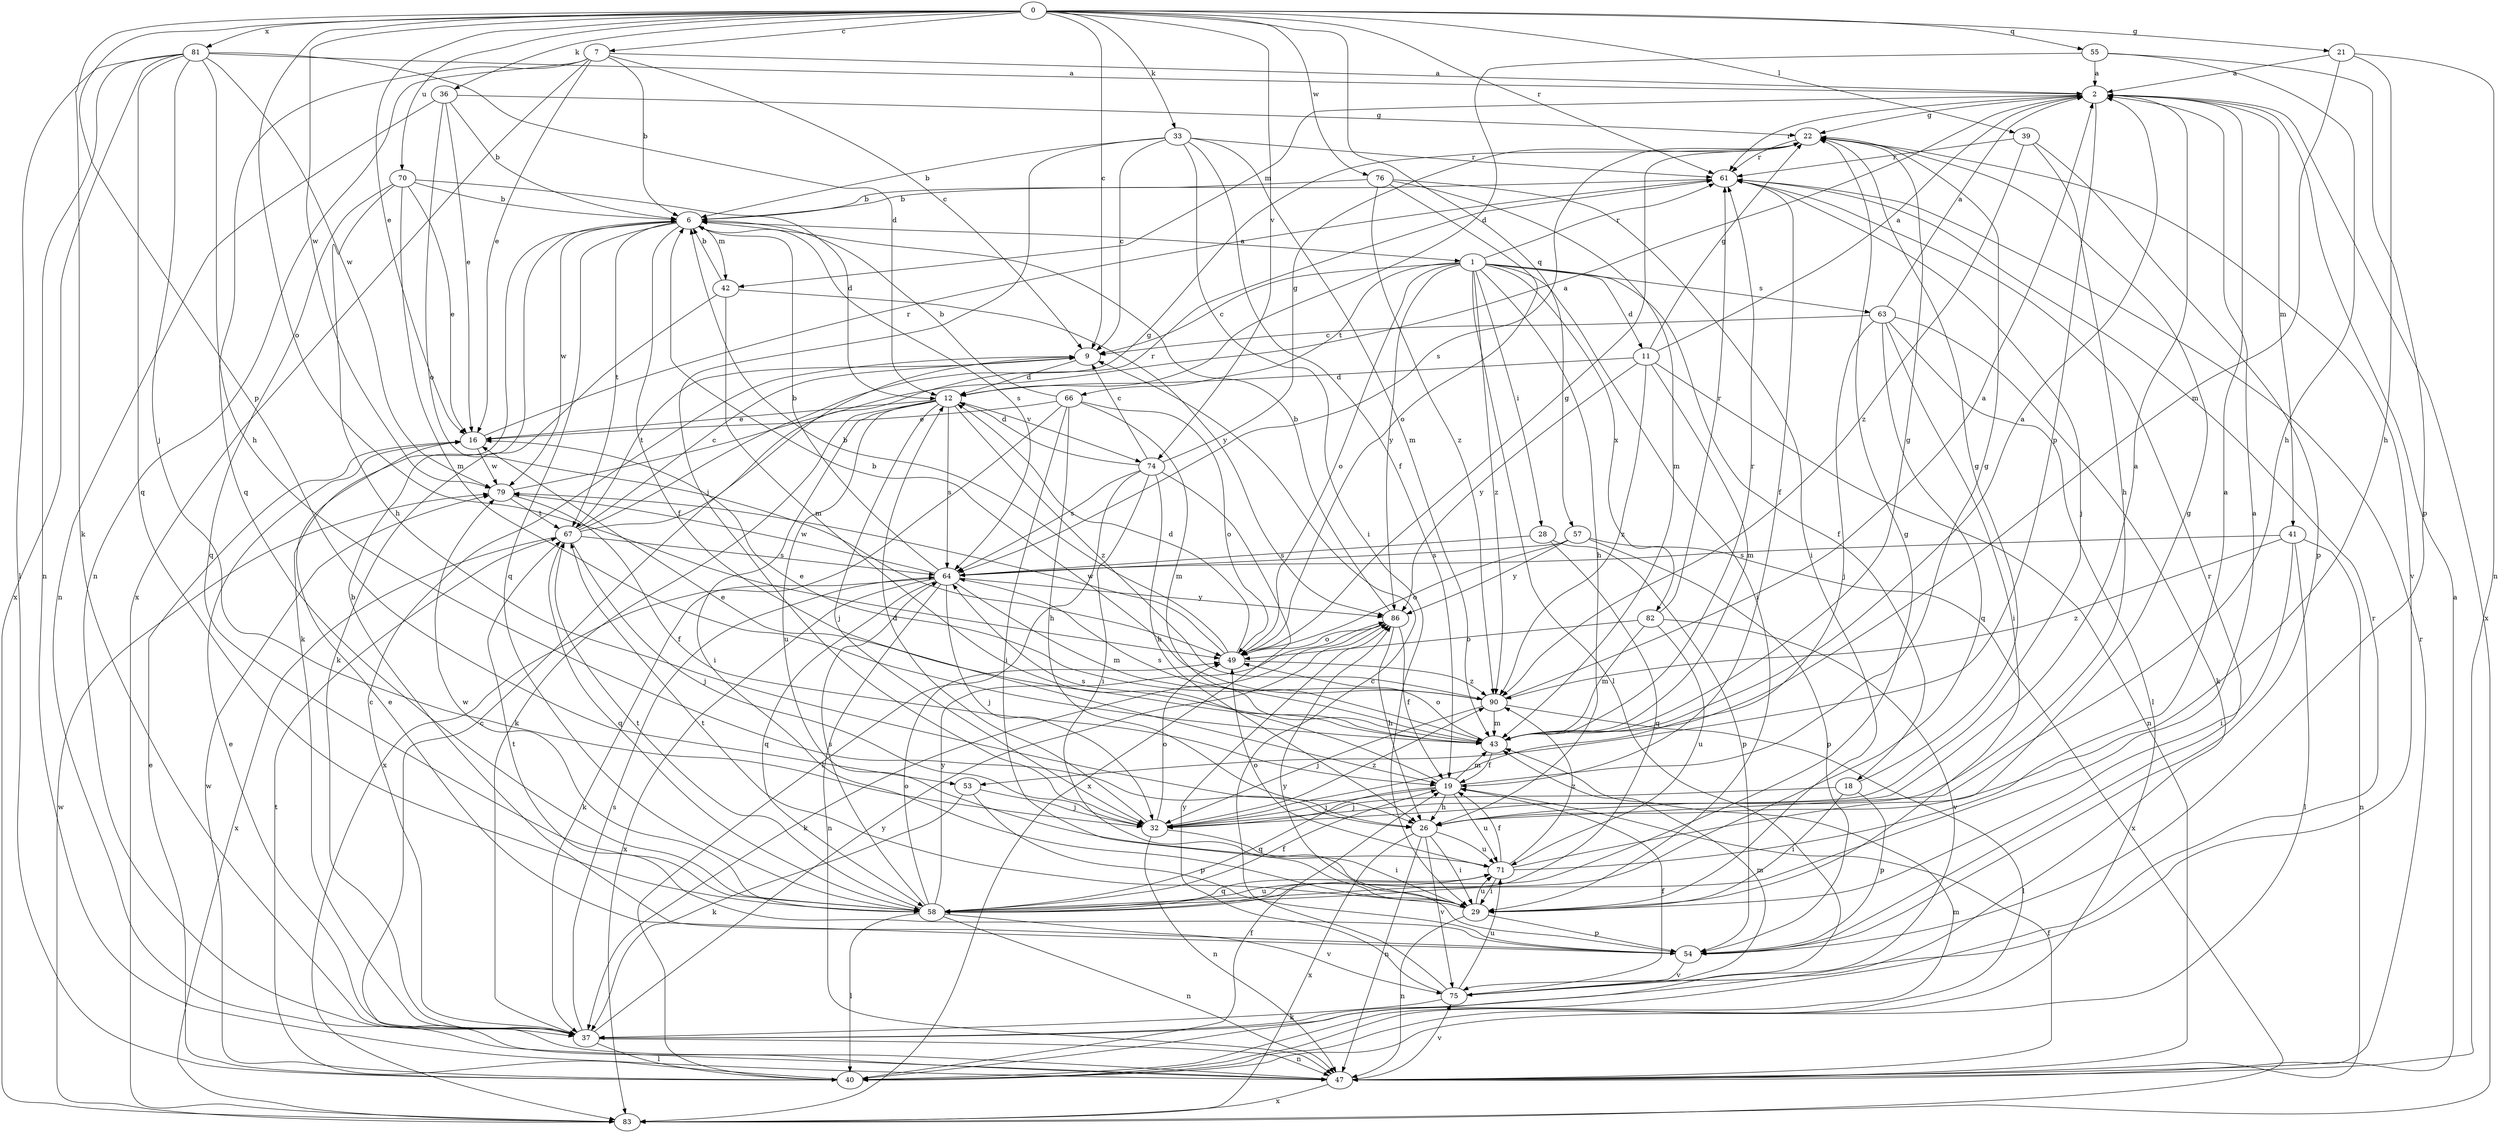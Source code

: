 strict digraph  {
0;
1;
2;
6;
7;
9;
11;
12;
16;
18;
19;
21;
22;
26;
28;
29;
32;
33;
36;
37;
39;
40;
41;
42;
43;
47;
49;
53;
54;
55;
57;
58;
61;
63;
64;
66;
67;
70;
71;
74;
75;
76;
79;
81;
82;
83;
86;
90;
0 -> 7  [label=c];
0 -> 9  [label=c];
0 -> 16  [label=e];
0 -> 21  [label=g];
0 -> 33  [label=k];
0 -> 36  [label=k];
0 -> 37  [label=k];
0 -> 39  [label=l];
0 -> 49  [label=o];
0 -> 53  [label=p];
0 -> 55  [label=q];
0 -> 57  [label=q];
0 -> 61  [label=r];
0 -> 70  [label=u];
0 -> 74  [label=v];
0 -> 76  [label=w];
0 -> 79  [label=w];
0 -> 81  [label=x];
1 -> 9  [label=c];
1 -> 11  [label=d];
1 -> 18  [label=f];
1 -> 26  [label=h];
1 -> 28  [label=i];
1 -> 29  [label=i];
1 -> 40  [label=l];
1 -> 49  [label=o];
1 -> 61  [label=r];
1 -> 63  [label=s];
1 -> 66  [label=t];
1 -> 82  [label=x];
1 -> 86  [label=y];
1 -> 90  [label=z];
2 -> 22  [label=g];
2 -> 41  [label=m];
2 -> 42  [label=m];
2 -> 53  [label=p];
2 -> 61  [label=r];
2 -> 83  [label=x];
6 -> 1  [label=a];
6 -> 19  [label=f];
6 -> 37  [label=k];
6 -> 42  [label=m];
6 -> 58  [label=q];
6 -> 64  [label=s];
6 -> 67  [label=t];
6 -> 79  [label=w];
7 -> 2  [label=a];
7 -> 6  [label=b];
7 -> 9  [label=c];
7 -> 16  [label=e];
7 -> 47  [label=n];
7 -> 58  [label=q];
7 -> 83  [label=x];
9 -> 12  [label=d];
9 -> 67  [label=t];
11 -> 2  [label=a];
11 -> 12  [label=d];
11 -> 22  [label=g];
11 -> 43  [label=m];
11 -> 47  [label=n];
11 -> 86  [label=y];
11 -> 90  [label=z];
12 -> 16  [label=e];
12 -> 29  [label=i];
12 -> 32  [label=j];
12 -> 37  [label=k];
12 -> 64  [label=s];
12 -> 71  [label=u];
12 -> 74  [label=v];
12 -> 90  [label=z];
16 -> 61  [label=r];
16 -> 79  [label=w];
18 -> 22  [label=g];
18 -> 29  [label=i];
18 -> 32  [label=j];
18 -> 54  [label=p];
19 -> 22  [label=g];
19 -> 26  [label=h];
19 -> 32  [label=j];
19 -> 43  [label=m];
19 -> 58  [label=q];
19 -> 64  [label=s];
19 -> 71  [label=u];
21 -> 2  [label=a];
21 -> 26  [label=h];
21 -> 43  [label=m];
21 -> 47  [label=n];
22 -> 61  [label=r];
22 -> 64  [label=s];
22 -> 75  [label=v];
26 -> 29  [label=i];
26 -> 47  [label=n];
26 -> 71  [label=u];
26 -> 75  [label=v];
26 -> 83  [label=x];
28 -> 54  [label=p];
28 -> 58  [label=q];
28 -> 64  [label=s];
29 -> 47  [label=n];
29 -> 54  [label=p];
29 -> 67  [label=t];
29 -> 71  [label=u];
32 -> 2  [label=a];
32 -> 12  [label=d];
32 -> 29  [label=i];
32 -> 47  [label=n];
32 -> 49  [label=o];
32 -> 90  [label=z];
33 -> 6  [label=b];
33 -> 9  [label=c];
33 -> 19  [label=f];
33 -> 29  [label=i];
33 -> 32  [label=j];
33 -> 43  [label=m];
33 -> 61  [label=r];
36 -> 6  [label=b];
36 -> 16  [label=e];
36 -> 22  [label=g];
36 -> 47  [label=n];
36 -> 49  [label=o];
37 -> 9  [label=c];
37 -> 16  [label=e];
37 -> 40  [label=l];
37 -> 47  [label=n];
37 -> 61  [label=r];
37 -> 64  [label=s];
37 -> 86  [label=y];
39 -> 26  [label=h];
39 -> 54  [label=p];
39 -> 61  [label=r];
39 -> 90  [label=z];
40 -> 16  [label=e];
40 -> 19  [label=f];
40 -> 43  [label=m];
40 -> 67  [label=t];
40 -> 79  [label=w];
41 -> 29  [label=i];
41 -> 40  [label=l];
41 -> 47  [label=n];
41 -> 64  [label=s];
41 -> 90  [label=z];
42 -> 6  [label=b];
42 -> 37  [label=k];
42 -> 43  [label=m];
42 -> 86  [label=y];
43 -> 2  [label=a];
43 -> 16  [label=e];
43 -> 19  [label=f];
43 -> 22  [label=g];
43 -> 49  [label=o];
43 -> 61  [label=r];
43 -> 64  [label=s];
47 -> 2  [label=a];
47 -> 9  [label=c];
47 -> 19  [label=f];
47 -> 61  [label=r];
47 -> 75  [label=v];
47 -> 83  [label=x];
49 -> 6  [label=b];
49 -> 12  [label=d];
49 -> 22  [label=g];
49 -> 79  [label=w];
49 -> 90  [label=z];
53 -> 32  [label=j];
53 -> 37  [label=k];
53 -> 54  [label=p];
54 -> 6  [label=b];
54 -> 16  [label=e];
54 -> 61  [label=r];
54 -> 67  [label=t];
54 -> 75  [label=v];
54 -> 86  [label=y];
55 -> 2  [label=a];
55 -> 12  [label=d];
55 -> 26  [label=h];
55 -> 54  [label=p];
57 -> 49  [label=o];
57 -> 54  [label=p];
57 -> 64  [label=s];
57 -> 83  [label=x];
57 -> 86  [label=y];
58 -> 2  [label=a];
58 -> 19  [label=f];
58 -> 22  [label=g];
58 -> 40  [label=l];
58 -> 47  [label=n];
58 -> 49  [label=o];
58 -> 64  [label=s];
58 -> 67  [label=t];
58 -> 71  [label=u];
58 -> 75  [label=v];
58 -> 79  [label=w];
58 -> 86  [label=y];
61 -> 6  [label=b];
61 -> 19  [label=f];
61 -> 32  [label=j];
63 -> 2  [label=a];
63 -> 9  [label=c];
63 -> 29  [label=i];
63 -> 32  [label=j];
63 -> 37  [label=k];
63 -> 40  [label=l];
63 -> 58  [label=q];
64 -> 6  [label=b];
64 -> 32  [label=j];
64 -> 37  [label=k];
64 -> 43  [label=m];
64 -> 47  [label=n];
64 -> 58  [label=q];
64 -> 79  [label=w];
64 -> 83  [label=x];
64 -> 86  [label=y];
66 -> 6  [label=b];
66 -> 16  [label=e];
66 -> 26  [label=h];
66 -> 29  [label=i];
66 -> 43  [label=m];
66 -> 49  [label=o];
66 -> 83  [label=x];
67 -> 9  [label=c];
67 -> 22  [label=g];
67 -> 32  [label=j];
67 -> 58  [label=q];
67 -> 61  [label=r];
67 -> 64  [label=s];
67 -> 83  [label=x];
70 -> 6  [label=b];
70 -> 12  [label=d];
70 -> 16  [label=e];
70 -> 26  [label=h];
70 -> 43  [label=m];
70 -> 58  [label=q];
71 -> 2  [label=a];
71 -> 19  [label=f];
71 -> 22  [label=g];
71 -> 29  [label=i];
71 -> 49  [label=o];
71 -> 58  [label=q];
71 -> 90  [label=z];
74 -> 9  [label=c];
74 -> 12  [label=d];
74 -> 22  [label=g];
74 -> 26  [label=h];
74 -> 29  [label=i];
74 -> 40  [label=l];
74 -> 64  [label=s];
74 -> 83  [label=x];
75 -> 9  [label=c];
75 -> 19  [label=f];
75 -> 37  [label=k];
75 -> 43  [label=m];
75 -> 71  [label=u];
75 -> 86  [label=y];
76 -> 6  [label=b];
76 -> 29  [label=i];
76 -> 43  [label=m];
76 -> 49  [label=o];
76 -> 90  [label=z];
79 -> 2  [label=a];
79 -> 19  [label=f];
79 -> 67  [label=t];
81 -> 2  [label=a];
81 -> 12  [label=d];
81 -> 26  [label=h];
81 -> 32  [label=j];
81 -> 40  [label=l];
81 -> 47  [label=n];
81 -> 58  [label=q];
81 -> 79  [label=w];
81 -> 83  [label=x];
82 -> 43  [label=m];
82 -> 49  [label=o];
82 -> 61  [label=r];
82 -> 71  [label=u];
82 -> 75  [label=v];
83 -> 79  [label=w];
86 -> 6  [label=b];
86 -> 19  [label=f];
86 -> 26  [label=h];
86 -> 37  [label=k];
86 -> 49  [label=o];
90 -> 2  [label=a];
90 -> 6  [label=b];
90 -> 16  [label=e];
90 -> 32  [label=j];
90 -> 40  [label=l];
90 -> 43  [label=m];
}

